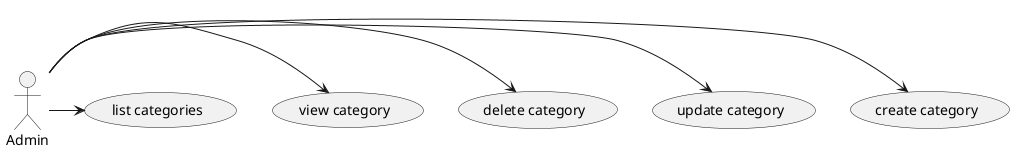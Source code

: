 @startuml

:Admin: -> (create category)
:Admin: -> (update category)
:Admin: -> (delete category)
:Admin: -> (view category)
:Admin: -> (list categories)

@enduml
